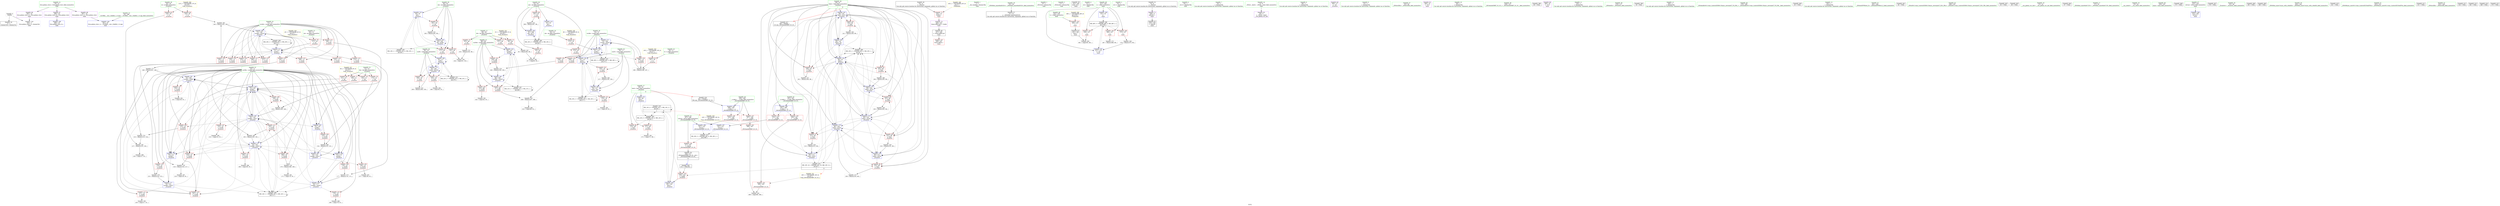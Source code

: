 digraph "SVFG" {
	label="SVFG";

	Node0x557d579d30a0 [shape=record,color=grey,label="{NodeID: 0\nNullPtr}"];
	Node0x557d579d30a0 -> Node0x557d579fda20[style=solid];
	Node0x557d579d30a0 -> Node0x557d57a039f0[style=solid];
	Node0x557d57a1ba00 [shape=record,color=yellow,style=double,label="{NodeID: 360\n12V_1 = ENCHI(MR_12V_0)\npts\{59 \}\nFun[_Z5solvev]}"];
	Node0x557d57a1ba00 -> Node0x557d579ff300[style=dashed];
	Node0x557d57a1ba00 -> Node0x557d579ff3d0[style=dashed];
	Node0x557d57a010e0 [shape=record,color=grey,label="{NodeID: 277\n248 = Binary(247, 246, )\n}"];
	Node0x557d57a010e0 -> Node0x557d57a05350[style=solid];
	Node0x557d579fd090 [shape=record,color=red,label="{NodeID: 111\n192\<--70\n\<--curHk\n_Z5solvev\n}"];
	Node0x557d579fd090 -> Node0x557d57a0b150[style=solid];
	Node0x557d579fb2d0 [shape=record,color=green,label="{NodeID: 28\n62\<--63\nnd\<--nd_field_insensitive\n_Z5solvev\n}"];
	Node0x557d579fb2d0 -> Node0x557d579ff640[style=solid];
	Node0x557d579fb2d0 -> Node0x557d579ff710[style=solid];
	Node0x557d579fb2d0 -> Node0x557d579ff7e0[style=solid];
	Node0x557d579fb2d0 -> Node0x557d57a03bc0[style=solid];
	Node0x557d579fb2d0 -> Node0x557d57a055c0[style=solid];
	Node0x557d57a1bbc0 [shape=record,color=black,label="{NodeID: 305\nMR_18V_2 = PHI(MR_18V_4, MR_18V_1, )\npts\{65 \}\n}"];
	Node0x557d57a1bbc0 -> Node0x557d57a03c90[style=dashed];
	Node0x557d57a030a0 [shape=record,color=red,label="{NodeID: 139\n305\<--301\n\<--__b.addr\n_ZSt3minIxERKT_S2_S2_\n}"];
	Node0x557d57a030a0 -> Node0x557d57a03240[style=solid];
	Node0x557d579fdc20 [shape=record,color=black,label="{NodeID: 56\n10\<--8\n\<--_ZSt3cin\nCan only get source location for instruction, argument, global var or function.}"];
	Node0x557d579fdc20 -> Node0x557d579fea10[style=solid];
	Node0x557d57a433c0 [shape=record,color=black,label="{NodeID: 416\n295 = PHI(60, )\n0th arg _ZSt3minIxERKT_S2_S2_ }"];
	Node0x557d57a433c0 -> Node0x557d57a05690[style=solid];
	Node0x557d57a047f0 [shape=record,color=blue,label="{NodeID: 167\n66\<--161\ntime\<--inc21\n_Z5solvev\n}"];
	Node0x557d57a047f0 -> Node0x557d579ffb20[style=dashed];
	Node0x557d57a047f0 -> Node0x557d579ffbf0[style=dashed];
	Node0x557d57a047f0 -> Node0x557d579ffcc0[style=dashed];
	Node0x557d57a047f0 -> Node0x557d579fc460[style=dashed];
	Node0x557d57a047f0 -> Node0x557d579fc530[style=dashed];
	Node0x557d57a047f0 -> Node0x557d579fc600[style=dashed];
	Node0x557d57a047f0 -> Node0x557d579fc6d0[style=dashed];
	Node0x557d57a047f0 -> Node0x557d57a03d60[style=dashed];
	Node0x557d57a047f0 -> Node0x557d57a044b0[style=dashed];
	Node0x557d57a047f0 -> Node0x557d57a047f0[style=dashed];
	Node0x557d57a047f0 -> Node0x557d57a04a60[style=dashed];
	Node0x557d57a047f0 -> Node0x557d57a04da0[style=dashed];
	Node0x557d57a047f0 -> Node0x557d57a04e70[style=dashed];
	Node0x557d57a047f0 -> Node0x557d57a050e0[style=dashed];
	Node0x557d57a047f0 -> Node0x557d57a051b0[style=dashed];
	Node0x557d57a047f0 -> Node0x557d57a1bcb0[style=dashed];
	Node0x557d579ff3d0 [shape=record,color=red,label="{NodeID: 84\n144\<--58\n\<--d\n_Z5solvev\n}"];
	Node0x557d579ff3d0 -> Node0x557d57a0acd0[style=solid];
	Node0x557d579ed380 [shape=record,color=green,label="{NodeID: 1\n7\<--1\n__dso_handle\<--dummyObj\nGlob }"];
	Node0x557d57a01260 [shape=record,color=grey,label="{NodeID: 278\n225 = Binary(224, 223, )\n}"];
	Node0x557d57a01260 -> Node0x557d57a05010[style=solid];
	Node0x557d579fd160 [shape=record,color=red,label="{NodeID: 112\n195\<--70\n\<--curHk\n_Z5solvev\n}"];
	Node0x557d579fd160 -> Node0x557d57a0e0e0[style=solid];
	Node0x557d579fb3a0 [shape=record,color=green,label="{NodeID: 29\n64\<--65\nnb\<--nb_field_insensitive\n_Z5solvev\n}"];
	Node0x557d579fb3a0 -> Node0x557d579ff8b0[style=solid];
	Node0x557d579fb3a0 -> Node0x557d579ff980[style=solid];
	Node0x557d579fb3a0 -> Node0x557d579ffa50[style=solid];
	Node0x557d579fb3a0 -> Node0x557d57a03c90[style=solid];
	Node0x557d579fb3a0 -> Node0x557d57a054f0[style=solid];
	Node0x557d57a1bcb0 [shape=record,color=black,label="{NodeID: 306\nMR_20V_2 = PHI(MR_20V_3, MR_20V_1, )\npts\{67 \}\n}"];
	Node0x557d57a1bcb0 -> Node0x557d57a03d60[style=dashed];
	Node0x557d57a1bcb0 -> Node0x557d57a1bcb0[style=dashed];
	Node0x557d57a03170 [shape=record,color=red,label="{NodeID: 140\n311\<--301\n\<--__b.addr\n_ZSt3minIxERKT_S2_S2_\n}"];
	Node0x557d57a03170 -> Node0x557d57a05830[style=solid];
	Node0x557d579fdd20 [shape=record,color=black,label="{NodeID: 57\n31\<--32\n\<--_ZNSt8ios_base4InitD1Ev\nCan only get source location for instruction, argument, global var or function.}"];
	Node0x557d57a43580 [shape=record,color=black,label="{NodeID: 417\n296 = PHI(66, )\n1st arg _ZSt3minIxERKT_S2_S2_ }"];
	Node0x557d57a43580 -> Node0x557d57a05760[style=solid];
	Node0x557d57a09c50 [shape=record,color=grey,label="{NodeID: 251\n263 = Binary(262, 96, )\n}"];
	Node0x557d57a09c50 -> Node0x557d57a054f0[style=solid];
	Node0x557d57a048c0 [shape=record,color=blue,label="{NodeID: 168\n70\<--173\ncurHk\<--\n_Z5solvev\n}"];
	Node0x557d57a048c0 -> Node0x557d579fcef0[style=dashed];
	Node0x557d57a048c0 -> Node0x557d57a04990[style=dashed];
	Node0x557d579ff4a0 [shape=record,color=red,label="{NodeID: 85\n271\<--60\n\<--best\n_Z5solvev\n}"];
	Node0x557d579ff4a0 -> Node0x557d57a01860[style=solid];
	Node0x557d579f2b30 [shape=record,color=green,label="{NodeID: 2\n8\<--1\n_ZSt3cin\<--dummyObj\nGlob }"];
	Node0x557d57a013e0 [shape=record,color=grey,label="{NodeID: 279\n218 = Binary(216, 217, )\n}"];
	Node0x557d57a013e0 -> Node0x557d57a0f160[style=solid];
	Node0x557d579fd230 [shape=record,color=red,label="{NodeID: 113\n216\<--70\n\<--curHk\n_Z5solvev\n}"];
	Node0x557d579fd230 -> Node0x557d57a013e0[style=solid];
	Node0x557d579fb470 [shape=record,color=green,label="{NodeID: 30\n66\<--67\ntime\<--time_field_insensitive\n_Z5solvev\n|{|<s15>9}}"];
	Node0x557d579fb470 -> Node0x557d579ffb20[style=solid];
	Node0x557d579fb470 -> Node0x557d579ffbf0[style=solid];
	Node0x557d579fb470 -> Node0x557d579ffcc0[style=solid];
	Node0x557d579fb470 -> Node0x557d579fc460[style=solid];
	Node0x557d579fb470 -> Node0x557d579fc530[style=solid];
	Node0x557d579fb470 -> Node0x557d579fc600[style=solid];
	Node0x557d579fb470 -> Node0x557d579fc6d0[style=solid];
	Node0x557d579fb470 -> Node0x557d57a03d60[style=solid];
	Node0x557d579fb470 -> Node0x557d57a044b0[style=solid];
	Node0x557d579fb470 -> Node0x557d57a047f0[style=solid];
	Node0x557d579fb470 -> Node0x557d57a04a60[style=solid];
	Node0x557d579fb470 -> Node0x557d57a04da0[style=solid];
	Node0x557d579fb470 -> Node0x557d57a04e70[style=solid];
	Node0x557d579fb470 -> Node0x557d57a050e0[style=solid];
	Node0x557d579fb470 -> Node0x557d57a051b0[style=solid];
	Node0x557d579fb470:s15 -> Node0x557d57a43580[style=solid,color=red];
	Node0x557d57a1c1b0 [shape=record,color=black,label="{NodeID: 307\nMR_22V_2 = PHI(MR_22V_3, MR_22V_1, )\npts\{69 \}\n}"];
	Node0x557d57a1c1b0 -> Node0x557d57a03e30[style=dashed];
	Node0x557d57a1c1b0 -> Node0x557d57a1c1b0[style=dashed];
	Node0x557d57a03240 [shape=record,color=red,label="{NodeID: 141\n306\<--305\n\<--\n_ZSt3minIxERKT_S2_S2_\n}"];
	Node0x557d57a03240 -> Node0x557d57a016e0[style=solid];
	Node0x557d579fde20 [shape=record,color=black,label="{NodeID: 58\n294\<--317\n_ZSt3minIxERKT_S2_S2__ret\<--\n_ZSt3minIxERKT_S2_S2_\n|{<s0>9}}"];
	Node0x557d579fde20:s0 -> Node0x557d57a42810[style=solid,color=blue];
	Node0x557d57a09dd0 [shape=record,color=grey,label="{NodeID: 252\n209 = Binary(207, 208, )\n}"];
	Node0x557d57a09dd0 -> Node0x557d57a01560[style=solid];
	Node0x557d57a04990 [shape=record,color=blue,label="{NodeID: 169\n70\<--177\ncurHk\<--sub28\n_Z5solvev\n}"];
	Node0x557d57a04990 -> Node0x557d579fcfc0[style=dashed];
	Node0x557d57a04990 -> Node0x557d579fd090[style=dashed];
	Node0x557d57a04990 -> Node0x557d57a03f00[style=dashed];
	Node0x557d57a04990 -> Node0x557d57a04c00[style=dashed];
	Node0x557d57a04990 -> Node0x557d57a1c6b0[style=dashed];
	Node0x557d579ff570 [shape=record,color=red,label="{NodeID: 86\n274\<--60\n\<--best\n_Z5solvev\n}"];
	Node0x557d579d7df0 [shape=record,color=green,label="{NodeID: 3\n11\<--1\n_ZSt4cout\<--dummyObj\nGlob }"];
	Node0x557d57a01560 [shape=record,color=grey,label="{NodeID: 280\n210 = cmp(209, 91, )\n}"];
	Node0x557d579fd300 [shape=record,color=red,label="{NodeID: 114\n224\<--70\n\<--curHk\n_Z5solvev\n}"];
	Node0x557d579fd300 -> Node0x557d57a01260[style=solid];
	Node0x557d579fb540 [shape=record,color=green,label="{NodeID: 31\n68\<--69\ncurHd\<--curHd_field_insensitive\n_Z5solvev\n}"];
	Node0x557d579fb540 -> Node0x557d579fc7a0[style=solid];
	Node0x557d579fb540 -> Node0x557d579fc870[style=solid];
	Node0x557d579fb540 -> Node0x557d579fc940[style=solid];
	Node0x557d579fb540 -> Node0x557d57a03e30[style=solid];
	Node0x557d579fb540 -> Node0x557d57a05280[style=solid];
	Node0x557d57a1c6b0 [shape=record,color=black,label="{NodeID: 308\nMR_24V_2 = PHI(MR_24V_3, MR_24V_1, )\npts\{71 \}\n}"];
	Node0x557d57a1c6b0 -> Node0x557d57a03f00[style=dashed];
	Node0x557d57a1c6b0 -> Node0x557d57a1c6b0[style=dashed];
	Node0x557d57a03310 [shape=record,color=red,label="{NodeID: 142\n308\<--307\n\<--\n_ZSt3minIxERKT_S2_S2_\n}"];
	Node0x557d57a03310 -> Node0x557d57a016e0[style=solid];
	Node0x557d579fdef0 [shape=record,color=black,label="{NodeID: 59\n332\<--340\nmain_ret\<--\nmain\n}"];
	Node0x557d57a09f50 [shape=record,color=grey,label="{NodeID: 253\n268 = Binary(267, 96, )\n}"];
	Node0x557d57a09f50 -> Node0x557d57a055c0[style=solid];
	Node0x557d57a04a60 [shape=record,color=blue,label="{NodeID: 170\n66\<--184\ntime\<--inc32\n_Z5solvev\n}"];
	Node0x557d57a04a60 -> Node0x557d579fc460[style=dashed];
	Node0x557d57a04a60 -> Node0x557d57a03d60[style=dashed];
	Node0x557d57a04a60 -> Node0x557d57a04da0[style=dashed];
	Node0x557d57a04a60 -> Node0x557d57a1bcb0[style=dashed];
	Node0x557d579ff640 [shape=record,color=red,label="{NodeID: 87\n93\<--62\n\<--nd\n_Z5solvev\n}"];
	Node0x557d579ff640 -> Node0x557d57a0efe0[style=solid];
	Node0x557d579d7e80 [shape=record,color=green,label="{NodeID: 4\n12\<--1\n.str\<--dummyObj\nGlob }"];
	Node0x557d57a016e0 [shape=record,color=grey,label="{NodeID: 281\n309 = cmp(306, 308, )\n}"];
	Node0x557d579fd3d0 [shape=record,color=red,label="{NodeID: 115\n227\<--70\n\<--curHk\n_Z5solvev\n}"];
	Node0x557d579fd3d0 -> Node0x557d57a0eb60[style=solid];
	Node0x557d579fb610 [shape=record,color=green,label="{NodeID: 32\n70\<--71\ncurHk\<--curHk_field_insensitive\n_Z5solvev\n}"];
	Node0x557d579fb610 -> Node0x557d579fca10[style=solid];
	Node0x557d579fb610 -> Node0x557d579fcae0[style=solid];
	Node0x557d579fb610 -> Node0x557d579fcbb0[style=solid];
	Node0x557d579fb610 -> Node0x557d579fcc80[style=solid];
	Node0x557d579fb610 -> Node0x557d579fcd50[style=solid];
	Node0x557d579fb610 -> Node0x557d579fce20[style=solid];
	Node0x557d579fb610 -> Node0x557d579fcef0[style=solid];
	Node0x557d579fb610 -> Node0x557d579fcfc0[style=solid];
	Node0x557d579fb610 -> Node0x557d579fd090[style=solid];
	Node0x557d579fb610 -> Node0x557d579fd160[style=solid];
	Node0x557d579fb610 -> Node0x557d579fd230[style=solid];
	Node0x557d579fb610 -> Node0x557d579fd300[style=solid];
	Node0x557d579fb610 -> Node0x557d579fd3d0[style=solid];
	Node0x557d579fb610 -> Node0x557d57a01df0[style=solid];
	Node0x557d579fb610 -> Node0x557d57a01ec0[style=solid];
	Node0x557d579fb610 -> Node0x557d57a03f00[style=solid];
	Node0x557d579fb610 -> Node0x557d57a04310[style=solid];
	Node0x557d579fb610 -> Node0x557d57a043e0[style=solid];
	Node0x557d579fb610 -> Node0x557d57a04650[style=solid];
	Node0x557d579fb610 -> Node0x557d57a048c0[style=solid];
	Node0x557d579fb610 -> Node0x557d57a04990[style=solid];
	Node0x557d579fb610 -> Node0x557d57a04c00[style=solid];
	Node0x557d579fb610 -> Node0x557d57a04f40[style=solid];
	Node0x557d579fb610 -> Node0x557d57a05010[style=solid];
	Node0x557d579fb610 -> Node0x557d57a05350[style=solid];
	Node0x557d57a1cbb0 [shape=record,color=black,label="{NodeID: 309\nMR_26V_2 = PHI(MR_26V_3, MR_26V_1, )\npts\{73 \}\n}"];
	Node0x557d57a1cbb0 -> Node0x557d57a03fd0[style=dashed];
	Node0x557d57a1cbb0 -> Node0x557d57a1cbb0[style=dashed];
	Node0x557d57a033e0 [shape=record,color=red,label="{NodeID: 143\n360\<--335\n\<--t\nmain\n}"];
	Node0x557d57a033e0 -> Node0x557d579fe160[style=solid];
	Node0x557d579fdfc0 [shape=record,color=black,label="{NodeID: 60\n347\<--346\n\<--vbase.offset.ptr\nmain\n}"];
	Node0x557d579fdfc0 -> Node0x557d57a03720[style=solid];
	Node0x557d57a0a0d0 [shape=record,color=grey,label="{NodeID: 254\n213 = Binary(212, 96, )\n}"];
	Node0x557d57a0a0d0 -> Node0x557d57a04e70[style=solid];
	Node0x557d57a04b30 [shape=record,color=blue,label="{NodeID: 171\n74\<--189\ncurAk\<--add34\n_Z5solvev\n}"];
	Node0x557d57a04b30 -> Node0x557d57a027b0[style=dashed];
	Node0x557d57a04b30 -> Node0x557d57a02880[style=dashed];
	Node0x557d57a04b30 -> Node0x557d57a02950[style=dashed];
	Node0x557d57a04b30 -> Node0x557d57a040a0[style=dashed];
	Node0x557d57a04b30 -> Node0x557d57a04b30[style=dashed];
	Node0x557d57a04b30 -> Node0x557d57a1d0b0[style=dashed];
	Node0x557d579ff710 [shape=record,color=red,label="{NodeID: 88\n115\<--62\n\<--nd\n_Z5solvev\n}"];
	Node0x557d579ff710 -> Node0x557d57a04170[style=solid];
	Node0x557d579d7f10 [shape=record,color=green,label="{NodeID: 5\n14\<--1\n.str.1\<--dummyObj\nGlob }"];
	Node0x557d57a01860 [shape=record,color=grey,label="{NodeID: 282\n272 = cmp(271, 89, )\n}"];
	Node0x557d57a01df0 [shape=record,color=red,label="{NodeID: 116\n247\<--70\n\<--curHk\n_Z5solvev\n}"];
	Node0x557d57a01df0 -> Node0x557d57a010e0[style=solid];
	Node0x557d579fb6e0 [shape=record,color=green,label="{NodeID: 33\n72\<--73\ncurAd\<--curAd_field_insensitive\n_Z5solvev\n}"];
	Node0x557d579fb6e0 -> Node0x557d57a01f90[style=solid];
	Node0x557d579fb6e0 -> Node0x557d57a02060[style=solid];
	Node0x557d579fb6e0 -> Node0x557d57a02130[style=solid];
	Node0x557d579fb6e0 -> Node0x557d57a02200[style=solid];
	Node0x557d579fb6e0 -> Node0x557d57a022d0[style=solid];
	Node0x557d579fb6e0 -> Node0x557d57a023a0[style=solid];
	Node0x557d579fb6e0 -> Node0x557d57a02470[style=solid];
	Node0x557d579fb6e0 -> Node0x557d57a02540[style=solid];
	Node0x557d579fb6e0 -> Node0x557d57a02610[style=solid];
	Node0x557d579fb6e0 -> Node0x557d57a026e0[style=solid];
	Node0x557d579fb6e0 -> Node0x557d57a03fd0[style=solid];
	Node0x557d579fb6e0 -> Node0x557d57a04580[style=solid];
	Node0x557d57a1d0b0 [shape=record,color=black,label="{NodeID: 310\nMR_28V_2 = PHI(MR_28V_3, MR_28V_1, )\npts\{75 \}\n}"];
	Node0x557d57a1d0b0 -> Node0x557d57a040a0[style=dashed];
	Node0x557d57a1d0b0 -> Node0x557d57a1d0b0[style=dashed];
	Node0x557d57a034b0 [shape=record,color=red,label="{NodeID: 144\n359\<--337\n\<--i\nmain\n}"];
	Node0x557d57a034b0 -> Node0x557d57a019e0[style=solid];
	Node0x557d579fe090 [shape=record,color=black,label="{NodeID: 61\n350\<--349\n\<--add.ptr\nmain\n}"];
	Node0x557d57a0a250 [shape=record,color=grey,label="{NodeID: 255\n200 = Binary(199, 158, )\n}"];
	Node0x557d57a0a250 -> Node0x557d57a04cd0[style=solid];
	Node0x557d57a04c00 [shape=record,color=blue,label="{NodeID: 172\n70\<--193\ncurHk\<--sub35\n_Z5solvev\n}"];
	Node0x557d57a04c00 -> Node0x557d579fce20[style=dashed];
	Node0x557d57a04c00 -> Node0x557d579fd090[style=dashed];
	Node0x557d57a04c00 -> Node0x557d579fd160[style=dashed];
	Node0x557d57a04c00 -> Node0x557d579fd230[style=dashed];
	Node0x557d57a04c00 -> Node0x557d57a01df0[style=dashed];
	Node0x557d57a04c00 -> Node0x557d57a03f00[style=dashed];
	Node0x557d57a04c00 -> Node0x557d57a048c0[style=dashed];
	Node0x557d57a04c00 -> Node0x557d57a04c00[style=dashed];
	Node0x557d57a04c00 -> Node0x557d57a04f40[style=dashed];
	Node0x557d57a04c00 -> Node0x557d57a05350[style=dashed];
	Node0x557d57a04c00 -> Node0x557d57a1c6b0[style=dashed];
	Node0x557d579ff7e0 [shape=record,color=red,label="{NodeID: 89\n267\<--62\n\<--nd\n_Z5solvev\n}"];
	Node0x557d579ff7e0 -> Node0x557d57a09f50[style=solid];
	Node0x557d579d7990 [shape=record,color=green,label="{NodeID: 6\n16\<--1\n.str.2\<--dummyObj\nGlob }"];
	Node0x557d57a019e0 [shape=record,color=grey,label="{NodeID: 283\n362 = cmp(359, 361, )\n}"];
	Node0x557d57a01ec0 [shape=record,color=red,label="{NodeID: 117\n250\<--70\n\<--curHk\n_Z5solvev\n}"];
	Node0x557d57a01ec0 -> Node0x557d57a0ee60[style=solid];
	Node0x557d579fb7b0 [shape=record,color=green,label="{NodeID: 34\n74\<--75\ncurAk\<--curAk_field_insensitive\n_Z5solvev\n}"];
	Node0x557d579fb7b0 -> Node0x557d57a027b0[style=solid];
	Node0x557d579fb7b0 -> Node0x557d57a02880[style=solid];
	Node0x557d579fb7b0 -> Node0x557d57a02950[style=solid];
	Node0x557d579fb7b0 -> Node0x557d57a040a0[style=solid];
	Node0x557d579fb7b0 -> Node0x557d57a04b30[style=solid];
	Node0x557d57a1d5b0 [shape=record,color=black,label="{NodeID: 311\nMR_30V_2 = PHI(MR_30V_3, MR_30V_1, )\npts\{77 \}\n}"];
	Node0x557d57a1d5b0 -> Node0x557d57a04170[style=dashed];
	Node0x557d57a1d5b0 -> Node0x557d57a1d5b0[style=dashed];
	Node0x557d57a03580 [shape=record,color=red,label="{NodeID: 145\n366\<--337\n\<--i\nmain\n}"];
	Node0x557d57a03580 -> Node0x557d57a0bbd0[style=solid];
	Node0x557d579fe160 [shape=record,color=black,label="{NodeID: 62\n361\<--360\nconv\<--\nmain\n}"];
	Node0x557d579fe160 -> Node0x557d57a019e0[style=solid];
	Node0x557d57a0a3d0 [shape=record,color=grey,label="{NodeID: 256\n203 = Binary(202, 96, )\n}"];
	Node0x557d57a0a3d0 -> Node0x557d57a04da0[style=solid];
	Node0x557d57a04cd0 [shape=record,color=blue,label="{NodeID: 173\n78\<--200\ncurB\<--dec39\n_Z5solvev\n}"];
	Node0x557d57a04cd0 -> Node0x557d57a02bc0[style=dashed];
	Node0x557d57a04cd0 -> Node0x557d57a02c90[style=dashed];
	Node0x557d57a04cd0 -> Node0x557d57a04240[style=dashed];
	Node0x557d57a04cd0 -> Node0x557d57a04cd0[style=dashed];
	Node0x557d57a04cd0 -> Node0x557d57a1dab0[style=dashed];
	Node0x557d579ff8b0 [shape=record,color=red,label="{NodeID: 90\n101\<--64\n\<--nb\n_Z5solvev\n}"];
	Node0x557d579ff8b0 -> Node0x557d57a0ece0[style=solid];
	Node0x557d579d7a20 [shape=record,color=green,label="{NodeID: 7\n19\<--1\n\<--dummyObj\nCan only get source location for instruction, argument, global var or function.}"];
	Node0x557d57a01b60 [shape=record,color=grey,label="{NodeID: 284\n166 = cmp(165, 91, )\n}"];
	Node0x557d57a01f90 [shape=record,color=red,label="{NodeID: 118\n124\<--72\n\<--curAd\n_Z5solvev\n}"];
	Node0x557d57a01f90 -> Node0x557d57a0bed0[style=solid];
	Node0x557d579fb880 [shape=record,color=green,label="{NodeID: 35\n76\<--77\ncurD\<--curD_field_insensitive\n_Z5solvev\n}"];
	Node0x557d579fb880 -> Node0x557d57a02a20[style=solid];
	Node0x557d579fb880 -> Node0x557d57a02af0[style=solid];
	Node0x557d579fb880 -> Node0x557d57a04170[style=solid];
	Node0x557d579fb880 -> Node0x557d57a04720[style=solid];
	Node0x557d57a1dab0 [shape=record,color=black,label="{NodeID: 312\nMR_32V_2 = PHI(MR_32V_3, MR_32V_1, )\npts\{79 \}\n}"];
	Node0x557d57a1dab0 -> Node0x557d57a04240[style=dashed];
	Node0x557d57a1dab0 -> Node0x557d57a1dab0[style=dashed];
	Node0x557d57a03650 [shape=record,color=red,label="{NodeID: 146\n373\<--337\n\<--i\nmain\n}"];
	Node0x557d57a03650 -> Node0x557d57a0a6d0[style=solid];
	Node0x557d579fe230 [shape=record,color=purple,label="{NodeID: 63\n29\<--4\n\<--_ZStL8__ioinit\n__cxx_global_var_init\n}"];
	Node0x557d57a0a550 [shape=record,color=grey,label="{NodeID: 257\n161 = Binary(160, 96, )\n}"];
	Node0x557d57a0a550 -> Node0x557d57a047f0[style=solid];
	Node0x557d57a04da0 [shape=record,color=blue,label="{NodeID: 174\n66\<--203\ntime\<--inc40\n_Z5solvev\n}"];
	Node0x557d57a04da0 -> Node0x557d579ffcc0[style=dashed];
	Node0x557d57a04da0 -> Node0x557d579fc460[style=dashed];
	Node0x557d57a04da0 -> Node0x557d579fc530[style=dashed];
	Node0x557d57a04da0 -> Node0x557d579fc600[style=dashed];
	Node0x557d57a04da0 -> Node0x557d579fc6d0[style=dashed];
	Node0x557d57a04da0 -> Node0x557d57a03d60[style=dashed];
	Node0x557d57a04da0 -> Node0x557d57a04a60[style=dashed];
	Node0x557d57a04da0 -> Node0x557d57a04da0[style=dashed];
	Node0x557d57a04da0 -> Node0x557d57a04e70[style=dashed];
	Node0x557d57a04da0 -> Node0x557d57a050e0[style=dashed];
	Node0x557d57a04da0 -> Node0x557d57a051b0[style=dashed];
	Node0x557d57a04da0 -> Node0x557d57a1bcb0[style=dashed];
	Node0x557d579ff980 [shape=record,color=red,label="{NodeID: 91\n117\<--64\n\<--nb\n_Z5solvev\n}"];
	Node0x557d579ff980 -> Node0x557d57a04240[style=solid];
	Node0x557d579d7ab0 [shape=record,color=green,label="{NodeID: 8\n89\<--1\n\<--dummyObj\nCan only get source location for instruction, argument, global var or function.}"];
	Node0x557d57a01ce0 [shape=record,color=grey,label="{NodeID: 285\n121 = cmp(120, 91, )\n}"];
	Node0x557d57a02060 [shape=record,color=red,label="{NodeID: 119\n132\<--72\n\<--curAd\n_Z5solvev\n}"];
	Node0x557d57a02060 -> Node0x557d57a0b2d0[style=solid];
	Node0x557d579fb950 [shape=record,color=green,label="{NodeID: 36\n78\<--79\ncurB\<--curB_field_insensitive\n_Z5solvev\n}"];
	Node0x557d579fb950 -> Node0x557d57a02bc0[style=solid];
	Node0x557d579fb950 -> Node0x557d57a02c90[style=solid];
	Node0x557d579fb950 -> Node0x557d57a04240[style=solid];
	Node0x557d579fb950 -> Node0x557d57a04cd0[style=solid];
	Node0x557d57a1dfb0 [shape=record,color=black,label="{NodeID: 313\nMR_36V_3 = PHI(MR_36V_4, MR_36V_2, )\npts\{298 \}\n}"];
	Node0x557d57a1dfb0 -> Node0x557d57a02e30[style=dashed];
	Node0x557d57a03720 [shape=record,color=red,label="{NodeID: 147\n348\<--347\nvbase.offset\<--\nmain\n}"];
	Node0x557d579fe300 [shape=record,color=purple,label="{NodeID: 64\n284\<--12\n\<--.str\n_Z5solvev\n}"];
	Node0x557d57a0a6d0 [shape=record,color=grey,label="{NodeID: 258\n374 = Binary(373, 96, )\n}"];
	Node0x557d57a0a6d0 -> Node0x557d57a05b70[style=solid];
	Node0x557d57a04e70 [shape=record,color=blue,label="{NodeID: 175\n66\<--213\ntime\<--inc47\n_Z5solvev\n}"];
	Node0x557d57a04e70 -> Node0x557d57a21bb0[style=dashed];
	Node0x557d579ffa50 [shape=record,color=red,label="{NodeID: 92\n262\<--64\n\<--nb\n_Z5solvev\n}"];
	Node0x557d579ffa50 -> Node0x557d57a09c50[style=solid];
	Node0x557d579d7b40 [shape=record,color=green,label="{NodeID: 9\n91\<--1\n\<--dummyObj\nCan only get source location for instruction, argument, global var or function.}"];
	Node0x557d57a0e0e0 [shape=record,color=grey,label="{NodeID: 286\n196 = cmp(195, 91, )\n}"];
	Node0x557d57a02130 [shape=record,color=red,label="{NodeID: 120\n145\<--72\n\<--curAd\n_Z5solvev\n}"];
	Node0x557d57a02130 -> Node0x557d57a0acd0[style=solid];
	Node0x557d579fba20 [shape=record,color=green,label="{NodeID: 37\n81\<--82\n_ZNSirsERx\<--_ZNSirsERx_field_insensitive\n}"];
	Node0x557d57a037f0 [shape=record,color=blue,label="{NodeID: 148\n390\<--19\nllvm.global_ctors_0\<--\nGlob }"];
	Node0x557d579fe3d0 [shape=record,color=purple,label="{NodeID: 65\n364\<--14\n\<--.str.1\nmain\n}"];
	Node0x557d57a0a850 [shape=record,color=grey,label="{NodeID: 259\n232 = Binary(231, 96, )\n}"];
	Node0x557d57a0a850 -> Node0x557d57a050e0[style=solid];
	Node0x557d57a04f40 [shape=record,color=blue,label="{NodeID: 176\n70\<--221\ncurHk\<--\n_Z5solvev\n}"];
	Node0x557d57a04f40 -> Node0x557d579fd300[style=dashed];
	Node0x557d57a04f40 -> Node0x557d57a05010[style=dashed];
	Node0x557d579ffb20 [shape=record,color=red,label="{NodeID: 93\n140\<--66\n\<--time\n_Z5solvev\n}"];
	Node0x557d579ffb20 -> Node0x557d57a0ae50[style=solid];
	Node0x557d579d7bd0 [shape=record,color=green,label="{NodeID: 10\n96\<--1\n\<--dummyObj\nCan only get source location for instruction, argument, global var or function.}"];
	Node0x557d57a0e260 [shape=record,color=grey,label="{NodeID: 287\n137 = cmp(136, 91, )\n}"];
	Node0x557d57a02200 [shape=record,color=red,label="{NodeID: 121\n148\<--72\n\<--curAd\n_Z5solvev\n}"];
	Node0x557d57a02200 -> Node0x557d57a0b750[style=solid];
	Node0x557d579fbb20 [shape=record,color=green,label="{NodeID: 38\n256\<--257\n_ZSt3minIxERKT_S2_S2_\<--_ZSt3minIxERKT_S2_S2__field_insensitive\n}"];
	Node0x557d576b2f40 [shape=record,color=black,label="{NodeID: 398\n80 = PHI()\n}"];
	Node0x557d57a038f0 [shape=record,color=blue,label="{NodeID: 149\n391\<--20\nllvm.global_ctors_1\<--_GLOBAL__sub_I_Rafbill_2_0.cpp\nGlob }"];
	Node0x557d579fe4a0 [shape=record,color=purple,label="{NodeID: 66\n369\<--16\n\<--.str.2\nmain\n}"];
	Node0x557d57a0a9d0 [shape=record,color=grey,label="{NodeID: 260\n184 = Binary(183, 96, )\n}"];
	Node0x557d57a0a9d0 -> Node0x557d57a04a60[style=solid];
	Node0x557d57a05010 [shape=record,color=blue,label="{NodeID: 177\n70\<--225\ncurHk\<--sub52\n_Z5solvev\n}"];
	Node0x557d57a05010 -> Node0x557d579fd3d0[style=dashed];
	Node0x557d57a05010 -> Node0x557d57a01df0[style=dashed];
	Node0x557d57a05010 -> Node0x557d57a03f00[style=dashed];
	Node0x557d57a05010 -> Node0x557d57a05350[style=dashed];
	Node0x557d57a05010 -> Node0x557d57a1c6b0[style=dashed];
	Node0x557d579ffbf0 [shape=record,color=red,label="{NodeID: 94\n160\<--66\n\<--time\n_Z5solvev\n}"];
	Node0x557d579ffbf0 -> Node0x557d57a0a550[style=solid];
	Node0x557d579d32e0 [shape=record,color=green,label="{NodeID: 11\n158\<--1\n\<--dummyObj\nCan only get source location for instruction, argument, global var or function.}"];
	Node0x557d57a0e3e0 [shape=record,color=grey,label="{NodeID: 288\n180 = cmp(179, 91, )\n}"];
	Node0x557d57a022d0 [shape=record,color=red,label="{NodeID: 122\n169\<--72\n\<--curAd\n_Z5solvev\n}"];
	Node0x557d57a022d0 -> Node0x557d57a00f60[style=solid];
	Node0x557d579fbc20 [shape=record,color=green,label="{NodeID: 39\n276\<--277\n_ZNSolsEx\<--_ZNSolsEx_field_insensitive\n}"];
	Node0x557d57a42240 [shape=record,color=black,label="{NodeID: 399\n30 = PHI()\n}"];
	Node0x557d57a1eeb0 [shape=record,color=black,label="{NodeID: 316\nMR_14V_4 = PHI(MR_14V_5, MR_14V_3, )\npts\{61 \}\n|{|<s4>9}}"];
	Node0x557d57a1eeb0 -> Node0x557d57a02d60[style=dashed];
	Node0x557d57a1eeb0 -> Node0x557d57a05420[style=dashed];
	Node0x557d57a1eeb0 -> Node0x557d57a1a9b0[style=dashed];
	Node0x557d57a1eeb0 -> Node0x557d57a1eeb0[style=dashed];
	Node0x557d57a1eeb0:s4 -> Node0x557d57a291c0[style=dashed,color=red];
	Node0x557d57a039f0 [shape=record,color=blue, style = dotted,label="{NodeID: 150\n392\<--3\nllvm.global_ctors_2\<--dummyVal\nGlob }"];
	Node0x557d579fe570 [shape=record,color=purple,label="{NodeID: 67\n390\<--18\nllvm.global_ctors_0\<--llvm.global_ctors\nGlob }"];
	Node0x557d579fe570 -> Node0x557d57a037f0[style=solid];
	Node0x557d57a0ab50 [shape=record,color=grey,label="{NodeID: 261\n127 = Binary(125, 126, )\n}"];
	Node0x557d57a0ab50 -> Node0x557d57a0e560[style=solid];
	Node0x557d57a050e0 [shape=record,color=blue,label="{NodeID: 178\n66\<--232\ntime\<--inc56\n_Z5solvev\n}"];
	Node0x557d57a050e0 -> Node0x557d579fc6d0[style=dashed];
	Node0x557d57a050e0 -> Node0x557d57a051b0[style=dashed];
	Node0x557d579ffcc0 [shape=record,color=red,label="{NodeID: 95\n183\<--66\n\<--time\n_Z5solvev\n}"];
	Node0x557d579ffcc0 -> Node0x557d57a0a9d0[style=solid];
	Node0x557d579d33a0 [shape=record,color=green,label="{NodeID: 12\n340\<--1\n\<--dummyObj\nCan only get source location for instruction, argument, global var or function.}"];
	Node0x557d57a0e560 [shape=record,color=grey,label="{NodeID: 289\n128 = cmp(127, 91, )\n}"];
	Node0x557d57a023a0 [shape=record,color=red,label="{NodeID: 123\n175\<--72\n\<--curAd\n_Z5solvev\n}"];
	Node0x557d57a023a0 -> Node0x557d57a0bd50[style=solid];
	Node0x557d579fbd20 [shape=record,color=green,label="{NodeID: 40\n279\<--280\n_ZSt4endlIcSt11char_traitsIcEERSt13basic_ostreamIT_T0_ES6_\<--_ZSt4endlIcSt11char_traitsIcEERSt13basic_ostreamIT_T0_ES6__field_insensitive\n}"];
	Node0x557d57a42310 [shape=record,color=black,label="{NodeID: 400\n83 = PHI()\n}"];
	Node0x557d57a03af0 [shape=record,color=blue,label="{NodeID: 151\n60\<--89\nbest\<--\n_Z5solvev\n}"];
	Node0x557d57a03af0 -> Node0x557d57a1a9b0[style=dashed];
	Node0x557d579fe670 [shape=record,color=purple,label="{NodeID: 68\n391\<--18\nllvm.global_ctors_1\<--llvm.global_ctors\nGlob }"];
	Node0x557d579fe670 -> Node0x557d57a038f0[style=solid];
	Node0x557d57a0acd0 [shape=record,color=grey,label="{NodeID: 262\n146 = Binary(145, 144, )\n}"];
	Node0x557d57a0acd0 -> Node0x557d57a04580[style=solid];
	Node0x557d57a051b0 [shape=record,color=blue,label="{NodeID: 179\n66\<--236\ntime\<--inc58\n_Z5solvev\n}"];
	Node0x557d57a051b0 -> Node0x557d579fc530[style=dashed];
	Node0x557d57a051b0 -> Node0x557d579fc600[style=dashed];
	Node0x557d57a051b0 -> Node0x557d579fc6d0[style=dashed];
	Node0x557d57a051b0 -> Node0x557d57a03d60[style=dashed];
	Node0x557d57a051b0 -> Node0x557d57a04e70[style=dashed];
	Node0x557d57a051b0 -> Node0x557d57a050e0[style=dashed];
	Node0x557d57a051b0 -> Node0x557d57a051b0[style=dashed];
	Node0x557d57a051b0 -> Node0x557d57a1bcb0[style=dashed];
	Node0x557d57a051b0 -> Node0x557d57a21bb0[style=dashed];
	Node0x557d579fc460 [shape=record,color=red,label="{NodeID: 96\n202\<--66\n\<--time\n_Z5solvev\n}"];
	Node0x557d579fc460 -> Node0x557d57a0a3d0[style=solid];
	Node0x557d579d3460 [shape=record,color=green,label="{NodeID: 13\n342\<--1\n\<--dummyObj\nCan only get source location for instruction, argument, global var or function.}"];
	Node0x557d57a0e6e0 [shape=record,color=grey,label="{NodeID: 290\n153 = cmp(152, 91, )\n}"];
	Node0x557d57a02470 [shape=record,color=red,label="{NodeID: 124\n191\<--72\n\<--curAd\n_Z5solvev\n}"];
	Node0x557d57a02470 -> Node0x557d57a0b150[style=solid];
	Node0x557d579fbe20 [shape=record,color=green,label="{NodeID: 41\n281\<--282\n_ZNSolsEPFRSoS_E\<--_ZNSolsEPFRSoS_E_field_insensitive\n}"];
	Node0x557d57a42440 [shape=record,color=black,label="{NodeID: 401\n84 = PHI()\n}"];
	Node0x557d57a03bc0 [shape=record,color=blue,label="{NodeID: 152\n62\<--91\nnd\<--\n_Z5solvev\n}"];
	Node0x557d57a03bc0 -> Node0x557d57a1aeb0[style=dashed];
	Node0x557d579fe770 [shape=record,color=purple,label="{NodeID: 69\n392\<--18\nllvm.global_ctors_2\<--llvm.global_ctors\nGlob }"];
	Node0x557d579fe770 -> Node0x557d57a039f0[style=solid];
	Node0x557d579eddc0 [shape=record,color=yellow,style=double,label="{NodeID: 346\n42V_1 = ENCHI(MR_42V_0)\npts\{1 \}\nFun[main]}"];
	Node0x557d579eddc0 -> Node0x557d579fea10[style=dashed];
	Node0x557d57a0ae50 [shape=record,color=grey,label="{NodeID: 263\n141 = Binary(140, 96, )\n}"];
	Node0x557d57a0ae50 -> Node0x557d57a044b0[style=solid];
	Node0x557d57a05280 [shape=record,color=blue,label="{NodeID: 180\n68\<--240\ncurHd\<--sub59\n_Z5solvev\n}"];
	Node0x557d57a05280 -> Node0x557d579fc7a0[style=dashed];
	Node0x557d57a05280 -> Node0x557d579fc870[style=dashed];
	Node0x557d57a05280 -> Node0x557d579fc940[style=dashed];
	Node0x557d57a05280 -> Node0x557d57a03e30[style=dashed];
	Node0x557d57a05280 -> Node0x557d57a05280[style=dashed];
	Node0x557d57a05280 -> Node0x557d57a1c1b0[style=dashed];
	Node0x557d579fc530 [shape=record,color=red,label="{NodeID: 97\n212\<--66\n\<--time\n_Z5solvev\n}"];
	Node0x557d579fc530 -> Node0x557d57a0a0d0[style=solid];
	Node0x557d579d3520 [shape=record,color=green,label="{NodeID: 14\n4\<--6\n_ZStL8__ioinit\<--_ZStL8__ioinit_field_insensitive\nGlob }"];
	Node0x557d579d3520 -> Node0x557d579fe230[style=solid];
	Node0x557d57a0e860 [shape=record,color=grey,label="{NodeID: 291\n171 = cmp(170, 91, )\n}"];
	Node0x557d57a02540 [shape=record,color=red,label="{NodeID: 125\n217\<--72\n\<--curAd\n_Z5solvev\n}"];
	Node0x557d57a02540 -> Node0x557d57a013e0[style=solid];
	Node0x557d579fbf20 [shape=record,color=green,label="{NodeID: 42\n286\<--287\n_ZStlsISt11char_traitsIcEERSt13basic_ostreamIcT_ES5_PKc\<--_ZStlsISt11char_traitsIcEERSt13basic_ostreamIcT_ES5_PKc_field_insensitive\n}"];
	Node0x557d57a42540 [shape=record,color=black,label="{NodeID: 402\n85 = PHI()\n}"];
	Node0x557d57a03c90 [shape=record,color=blue,label="{NodeID: 153\n64\<--91\nnb\<--\n_Z5solvev\n}"];
	Node0x557d57a03c90 -> Node0x557d579ff8b0[style=dashed];
	Node0x557d57a03c90 -> Node0x557d579ff980[style=dashed];
	Node0x557d57a03c90 -> Node0x557d579ffa50[style=dashed];
	Node0x557d57a03c90 -> Node0x557d57a054f0[style=dashed];
	Node0x557d57a03c90 -> Node0x557d57a1bbc0[style=dashed];
	Node0x557d579fe870 [shape=record,color=purple,label="{NodeID: 70\n346\<--345\nvbase.offset.ptr\<--vtable\nmain\n}"];
	Node0x557d579fe870 -> Node0x557d579fdfc0[style=solid];
	Node0x557d57a0afd0 [shape=record,color=grey,label="{NodeID: 264\n157 = Binary(156, 158, )\n}"];
	Node0x557d57a0afd0 -> Node0x557d57a04720[style=solid];
	Node0x557d57a05350 [shape=record,color=blue,label="{NodeID: 181\n70\<--248\ncurHk\<--sub63\n_Z5solvev\n}"];
	Node0x557d57a05350 -> Node0x557d579fd230[style=dashed];
	Node0x557d57a05350 -> Node0x557d57a01df0[style=dashed];
	Node0x557d57a05350 -> Node0x557d57a01ec0[style=dashed];
	Node0x557d57a05350 -> Node0x557d57a03f00[style=dashed];
	Node0x557d57a05350 -> Node0x557d57a04f40[style=dashed];
	Node0x557d57a05350 -> Node0x557d57a05350[style=dashed];
	Node0x557d57a05350 -> Node0x557d57a1c6b0[style=dashed];
	Node0x557d579fc600 [shape=record,color=red,label="{NodeID: 98\n231\<--66\n\<--time\n_Z5solvev\n}"];
	Node0x557d579fc600 -> Node0x557d57a0a850[style=solid];
	Node0x557d579fa8e0 [shape=record,color=green,label="{NodeID: 15\n18\<--22\nllvm.global_ctors\<--llvm.global_ctors_field_insensitive\nGlob }"];
	Node0x557d579fa8e0 -> Node0x557d579fe570[style=solid];
	Node0x557d579fa8e0 -> Node0x557d579fe670[style=solid];
	Node0x557d579fa8e0 -> Node0x557d579fe770[style=solid];
	Node0x557d57a0e9e0 [shape=record,color=grey,label="{NodeID: 292\n243 = cmp(242, 91, )\n}"];
	Node0x557d57a02610 [shape=record,color=red,label="{NodeID: 126\n223\<--72\n\<--curAd\n_Z5solvev\n}"];
	Node0x557d57a02610 -> Node0x557d57a01260[style=solid];
	Node0x557d579fc020 [shape=record,color=green,label="{NodeID: 43\n297\<--298\nretval\<--retval_field_insensitive\n_ZSt3minIxERKT_S2_S2_\n}"];
	Node0x557d579fc020 -> Node0x557d57a02e30[style=solid];
	Node0x557d579fc020 -> Node0x557d57a05830[style=solid];
	Node0x557d579fc020 -> Node0x557d57a05900[style=solid];
	Node0x557d57a42640 [shape=record,color=black,label="{NodeID: 403\n86 = PHI()\n}"];
	Node0x557d57a03d60 [shape=record,color=blue,label="{NodeID: 154\n66\<--91\ntime\<--\n_Z5solvev\n}"];
	Node0x557d57a03d60 -> Node0x557d579ffb20[style=dashed];
	Node0x557d57a03d60 -> Node0x557d579ffbf0[style=dashed];
	Node0x557d57a03d60 -> Node0x557d579ffcc0[style=dashed];
	Node0x557d57a03d60 -> Node0x557d579fc460[style=dashed];
	Node0x557d57a03d60 -> Node0x557d579fc530[style=dashed];
	Node0x557d57a03d60 -> Node0x557d579fc600[style=dashed];
	Node0x557d57a03d60 -> Node0x557d579fc6d0[style=dashed];
	Node0x557d57a03d60 -> Node0x557d57a03d60[style=dashed];
	Node0x557d57a03d60 -> Node0x557d57a044b0[style=dashed];
	Node0x557d57a03d60 -> Node0x557d57a047f0[style=dashed];
	Node0x557d57a03d60 -> Node0x557d57a04a60[style=dashed];
	Node0x557d57a03d60 -> Node0x557d57a04da0[style=dashed];
	Node0x557d57a03d60 -> Node0x557d57a04e70[style=dashed];
	Node0x557d57a03d60 -> Node0x557d57a050e0[style=dashed];
	Node0x557d57a03d60 -> Node0x557d57a051b0[style=dashed];
	Node0x557d57a03d60 -> Node0x557d57a1bcb0[style=dashed];
	Node0x557d579fe940 [shape=record,color=purple,label="{NodeID: 71\n349\<--9\nadd.ptr\<--\nmain\n}"];
	Node0x557d579fe940 -> Node0x557d579fe090[style=solid];
	Node0x557d57a29000 [shape=record,color=yellow,style=double,label="{NodeID: 348\n46V_1 = ENCHI(MR_46V_0)\npts\{336 \}\nFun[main]}"];
	Node0x557d57a29000 -> Node0x557d57a033e0[style=dashed];
	Node0x557d57a0b150 [shape=record,color=grey,label="{NodeID: 265\n193 = Binary(192, 191, )\n}"];
	Node0x557d57a0b150 -> Node0x557d57a04c00[style=solid];
	Node0x557d57a05420 [shape=record,color=blue,label="{NodeID: 182\n60\<--258\nbest\<--\n_Z5solvev\n}"];
	Node0x557d57a05420 -> Node0x557d57a1eeb0[style=dashed];
	Node0x557d579fc6d0 [shape=record,color=red,label="{NodeID: 99\n235\<--66\n\<--time\n_Z5solvev\n}"];
	Node0x557d579fc6d0 -> Node0x557d57a0ba50[style=solid];
	Node0x557d579fa970 [shape=record,color=green,label="{NodeID: 16\n23\<--24\n__cxx_global_var_init\<--__cxx_global_var_init_field_insensitive\n}"];
	Node0x557d57a0eb60 [shape=record,color=grey,label="{NodeID: 293\n228 = cmp(227, 91, )\n}"];
	Node0x557d57a026e0 [shape=record,color=red,label="{NodeID: 127\n246\<--72\n\<--curAd\n_Z5solvev\n}"];
	Node0x557d57a026e0 -> Node0x557d57a010e0[style=solid];
	Node0x557d579fc0f0 [shape=record,color=green,label="{NodeID: 44\n299\<--300\n__a.addr\<--__a.addr_field_insensitive\n_ZSt3minIxERKT_S2_S2_\n}"];
	Node0x557d579fc0f0 -> Node0x557d57a02f00[style=solid];
	Node0x557d579fc0f0 -> Node0x557d57a02fd0[style=solid];
	Node0x557d579fc0f0 -> Node0x557d57a05690[style=solid];
	Node0x557d57a42740 [shape=record,color=black,label="{NodeID: 404\n87 = PHI()\n}"];
	Node0x557d57a03e30 [shape=record,color=blue,label="{NodeID: 155\n68\<--107\ncurHd\<--\n_Z5solvev\n}"];
	Node0x557d57a03e30 -> Node0x557d579fc7a0[style=dashed];
	Node0x557d57a03e30 -> Node0x557d579fc870[style=dashed];
	Node0x557d57a03e30 -> Node0x557d57a03e30[style=dashed];
	Node0x557d57a03e30 -> Node0x557d57a05280[style=dashed];
	Node0x557d57a03e30 -> Node0x557d57a1c1b0[style=dashed];
	Node0x557d579fea10 [shape=record,color=red,label="{NodeID: 72\n345\<--10\nvtable\<--\nmain\n}"];
	Node0x557d579fea10 -> Node0x557d579fe870[style=solid];
	Node0x557d57a0b2d0 [shape=record,color=grey,label="{NodeID: 266\n134 = Binary(133, 132, )\n}"];
	Node0x557d57a0b2d0 -> Node0x557d57a043e0[style=solid];
	Node0x557d57a054f0 [shape=record,color=blue,label="{NodeID: 183\n64\<--263\nnb\<--inc69\n_Z5solvev\n}"];
	Node0x557d57a054f0 -> Node0x557d579ff8b0[style=dashed];
	Node0x557d57a054f0 -> Node0x557d579ff980[style=dashed];
	Node0x557d57a054f0 -> Node0x557d579ffa50[style=dashed];
	Node0x557d57a054f0 -> Node0x557d57a054f0[style=dashed];
	Node0x557d57a054f0 -> Node0x557d57a1bbc0[style=dashed];
	Node0x557d579fc7a0 [shape=record,color=red,label="{NodeID: 100\n207\<--68\n\<--curHd\n_Z5solvev\n}"];
	Node0x557d579fc7a0 -> Node0x557d57a09dd0[style=solid];
	Node0x557d579faa00 [shape=record,color=green,label="{NodeID: 17\n27\<--28\n_ZNSt8ios_base4InitC1Ev\<--_ZNSt8ios_base4InitC1Ev_field_insensitive\n}"];
	Node0x557d57a0ece0 [shape=record,color=grey,label="{NodeID: 294\n104 = cmp(101, 103, )\n}"];
	Node0x557d57a027b0 [shape=record,color=red,label="{NodeID: 128\n188\<--74\n\<--curAk\n_Z5solvev\n}"];
	Node0x557d57a027b0 -> Node0x557d57a0b5d0[style=solid];
	Node0x557d579fc1c0 [shape=record,color=green,label="{NodeID: 45\n301\<--302\n__b.addr\<--__b.addr_field_insensitive\n_ZSt3minIxERKT_S2_S2_\n}"];
	Node0x557d579fc1c0 -> Node0x557d57a030a0[style=solid];
	Node0x557d579fc1c0 -> Node0x557d57a03170[style=solid];
	Node0x557d579fc1c0 -> Node0x557d57a05760[style=solid];
	Node0x557d57a42810 [shape=record,color=black,label="{NodeID: 405\n255 = PHI(294, )\n}"];
	Node0x557d57a42810 -> Node0x557d57a02d60[style=solid];
	Node0x557d57a03f00 [shape=record,color=blue,label="{NodeID: 156\n70\<--109\ncurHk\<--\n_Z5solvev\n}"];
	Node0x557d57a03f00 -> Node0x557d579fca10[style=dashed];
	Node0x557d57a03f00 -> Node0x557d579fcc80[style=dashed];
	Node0x557d57a03f00 -> Node0x557d579fce20[style=dashed];
	Node0x557d57a03f00 -> Node0x557d579fd090[style=dashed];
	Node0x557d57a03f00 -> Node0x557d579fd230[style=dashed];
	Node0x557d57a03f00 -> Node0x557d57a01df0[style=dashed];
	Node0x557d57a03f00 -> Node0x557d57a03f00[style=dashed];
	Node0x557d57a03f00 -> Node0x557d57a04310[style=dashed];
	Node0x557d57a03f00 -> Node0x557d57a04650[style=dashed];
	Node0x557d57a03f00 -> Node0x557d57a048c0[style=dashed];
	Node0x557d57a03f00 -> Node0x557d57a04c00[style=dashed];
	Node0x557d57a03f00 -> Node0x557d57a04f40[style=dashed];
	Node0x557d57a03f00 -> Node0x557d57a05350[style=dashed];
	Node0x557d57a03f00 -> Node0x557d57a1c6b0[style=dashed];
	Node0x557d579feae0 [shape=record,color=red,label="{NodeID: 73\n94\<--48\n\<--hd\n_Z5solvev\n}"];
	Node0x557d579feae0 -> Node0x557d57a0b450[style=solid];
	Node0x557d57a291c0 [shape=record,color=yellow,style=double,label="{NodeID: 350\n14V_1 = ENCHI(MR_14V_0)\npts\{61 \}\nFun[_ZSt3minIxERKT_S2_S2_]}"];
	Node0x557d57a291c0 -> Node0x557d57a03310[style=dashed];
	Node0x557d57a0b450 [shape=record,color=grey,label="{NodeID: 267\n95 = Binary(94, 96, )\n}"];
	Node0x557d57a0b450 -> Node0x557d57a0efe0[style=solid];
	Node0x557d57a055c0 [shape=record,color=blue,label="{NodeID: 184\n62\<--268\nnd\<--inc71\n_Z5solvev\n}"];
	Node0x557d57a055c0 -> Node0x557d57a1aeb0[style=dashed];
	Node0x557d579fc870 [shape=record,color=red,label="{NodeID: 101\n239\<--68\n\<--curHd\n_Z5solvev\n}"];
	Node0x557d579fc870 -> Node0x557d57a0b8d0[style=solid];
	Node0x557d579faa90 [shape=record,color=green,label="{NodeID: 18\n33\<--34\n__cxa_atexit\<--__cxa_atexit_field_insensitive\n}"];
	Node0x557d57a0ee60 [shape=record,color=grey,label="{NodeID: 295\n251 = cmp(250, 91, )\n}"];
	Node0x557d57a02880 [shape=record,color=red,label="{NodeID: 129\n208\<--74\n\<--curAk\n_Z5solvev\n}"];
	Node0x557d57a02880 -> Node0x557d57a09dd0[style=solid];
	Node0x557d579fc290 [shape=record,color=green,label="{NodeID: 46\n330\<--331\nmain\<--main_field_insensitive\n}"];
	Node0x557d57a429d0 [shape=record,color=black,label="{NodeID: 406\n275 = PHI()\n}"];
	Node0x557d57a03fd0 [shape=record,color=blue,label="{NodeID: 157\n72\<--111\ncurAd\<--\n_Z5solvev\n}"];
	Node0x557d57a03fd0 -> Node0x557d57a01f90[style=dashed];
	Node0x557d57a03fd0 -> Node0x557d57a02060[style=dashed];
	Node0x557d57a03fd0 -> Node0x557d57a02130[style=dashed];
	Node0x557d57a03fd0 -> Node0x557d57a022d0[style=dashed];
	Node0x557d57a03fd0 -> Node0x557d57a023a0[style=dashed];
	Node0x557d57a03fd0 -> Node0x557d57a02470[style=dashed];
	Node0x557d57a03fd0 -> Node0x557d57a02540[style=dashed];
	Node0x557d57a03fd0 -> Node0x557d57a02610[style=dashed];
	Node0x557d57a03fd0 -> Node0x557d57a026e0[style=dashed];
	Node0x557d57a03fd0 -> Node0x557d57a03fd0[style=dashed];
	Node0x557d57a03fd0 -> Node0x557d57a04580[style=dashed];
	Node0x557d57a03fd0 -> Node0x557d57a1cbb0[style=dashed];
	Node0x557d579febb0 [shape=record,color=red,label="{NodeID: 74\n102\<--48\n\<--hd\n_Z5solvev\n}"];
	Node0x557d579febb0 -> Node0x557d57a00de0[style=solid];
	Node0x557d57a292d0 [shape=record,color=yellow,style=double,label="{NodeID: 351\n20V_1 = ENCHI(MR_20V_0)\npts\{67 \}\nFun[_ZSt3minIxERKT_S2_S2_]}"];
	Node0x557d57a292d0 -> Node0x557d57a03240[style=dashed];
	Node0x557d57a0b5d0 [shape=record,color=grey,label="{NodeID: 268\n189 = Binary(188, 187, )\n}"];
	Node0x557d57a0b5d0 -> Node0x557d57a04b30[style=solid];
	Node0x557d57a05690 [shape=record,color=blue,label="{NodeID: 185\n299\<--295\n__a.addr\<--__a\n_ZSt3minIxERKT_S2_S2_\n}"];
	Node0x557d57a05690 -> Node0x557d57a02f00[style=dashed];
	Node0x557d57a05690 -> Node0x557d57a02fd0[style=dashed];
	Node0x557d579fc940 [shape=record,color=red,label="{NodeID: 102\n242\<--68\n\<--curHd\n_Z5solvev\n}"];
	Node0x557d579fc940 -> Node0x557d57a0e9e0[style=solid];
	Node0x557d579fab20 [shape=record,color=green,label="{NodeID: 19\n32\<--38\n_ZNSt8ios_base4InitD1Ev\<--_ZNSt8ios_base4InitD1Ev_field_insensitive\n}"];
	Node0x557d579fab20 -> Node0x557d579fdd20[style=solid];
	Node0x557d57a0efe0 [shape=record,color=grey,label="{NodeID: 296\n97 = cmp(93, 95, )\n}"];
	Node0x557d57a02950 [shape=record,color=red,label="{NodeID: 130\n238\<--74\n\<--curAk\n_Z5solvev\n}"];
	Node0x557d57a02950 -> Node0x557d57a0b8d0[style=solid];
	Node0x557d579fc390 [shape=record,color=green,label="{NodeID: 47\n333\<--334\nretval\<--retval_field_insensitive\nmain\n}"];
	Node0x557d579fc390 -> Node0x557d57a059d0[style=solid];
	Node0x557d57a42aa0 [shape=record,color=black,label="{NodeID: 407\n278 = PHI()\n}"];
	Node0x557d57a040a0 [shape=record,color=blue,label="{NodeID: 158\n74\<--113\ncurAk\<--\n_Z5solvev\n}"];
	Node0x557d57a040a0 -> Node0x557d57a027b0[style=dashed];
	Node0x557d57a040a0 -> Node0x557d57a02880[style=dashed];
	Node0x557d57a040a0 -> Node0x557d57a02950[style=dashed];
	Node0x557d57a040a0 -> Node0x557d57a040a0[style=dashed];
	Node0x557d57a040a0 -> Node0x557d57a04b30[style=dashed];
	Node0x557d57a040a0 -> Node0x557d57a1d0b0[style=dashed];
	Node0x557d579fec80 [shape=record,color=red,label="{NodeID: 75\n107\<--48\n\<--hd\n_Z5solvev\n}"];
	Node0x557d579fec80 -> Node0x557d57a03e30[style=solid];
	Node0x557d57a0b750 [shape=record,color=grey,label="{NodeID: 269\n150 = Binary(149, 148, )\n}"];
	Node0x557d57a0b750 -> Node0x557d57a04650[style=solid];
	Node0x557d57a05760 [shape=record,color=blue,label="{NodeID: 186\n301\<--296\n__b.addr\<--__b\n_ZSt3minIxERKT_S2_S2_\n}"];
	Node0x557d57a05760 -> Node0x557d57a030a0[style=dashed];
	Node0x557d57a05760 -> Node0x557d57a03170[style=dashed];
	Node0x557d579fca10 [shape=record,color=red,label="{NodeID: 103\n123\<--70\n\<--curHk\n_Z5solvev\n}"];
	Node0x557d579fca10 -> Node0x557d57a0bed0[style=solid];
	Node0x557d579fac20 [shape=record,color=green,label="{NodeID: 20\n45\<--46\n_Z5solvev\<--_Z5solvev_field_insensitive\n}"];
	Node0x557d57a0f160 [shape=record,color=grey,label="{NodeID: 297\n219 = cmp(218, 91, )\n}"];
	Node0x557d57a02a20 [shape=record,color=red,label="{NodeID: 131\n120\<--76\n\<--curD\n_Z5solvev\n}"];
	Node0x557d57a02a20 -> Node0x557d57a01ce0[style=solid];
	Node0x557d579fd480 [shape=record,color=green,label="{NodeID: 48\n335\<--336\nt\<--t_field_insensitive\nmain\n}"];
	Node0x557d579fd480 -> Node0x557d57a033e0[style=solid];
	Node0x557d57a42b70 [shape=record,color=black,label="{NodeID: 408\n285 = PHI()\n}"];
	Node0x557d57a21bb0 [shape=record,color=black,label="{NodeID: 325\nMR_20V_16 = PHI(MR_20V_19, MR_20V_15, )\npts\{67 \}\n|{|<s3>9}}"];
	Node0x557d57a21bb0 -> Node0x557d57a02d60[style=dashed];
	Node0x557d57a21bb0 -> Node0x557d57a03d60[style=dashed];
	Node0x557d57a21bb0 -> Node0x557d57a1bcb0[style=dashed];
	Node0x557d57a21bb0:s3 -> Node0x557d57a292d0[style=dashed,color=red];
	Node0x557d57a04170 [shape=record,color=blue,label="{NodeID: 159\n76\<--115\ncurD\<--\n_Z5solvev\n}"];
	Node0x557d57a04170 -> Node0x557d57a02a20[style=dashed];
	Node0x557d57a04170 -> Node0x557d57a02af0[style=dashed];
	Node0x557d57a04170 -> Node0x557d57a04170[style=dashed];
	Node0x557d57a04170 -> Node0x557d57a04720[style=dashed];
	Node0x557d57a04170 -> Node0x557d57a1d5b0[style=dashed];
	Node0x557d579fed50 [shape=record,color=red,label="{NodeID: 76\n111\<--50\n\<--ad\n_Z5solvev\n}"];
	Node0x557d579fed50 -> Node0x557d57a03fd0[style=solid];
	Node0x557d57a0b8d0 [shape=record,color=grey,label="{NodeID: 270\n240 = Binary(239, 238, )\n}"];
	Node0x557d57a0b8d0 -> Node0x557d57a05280[style=solid];
	Node0x557d57a05830 [shape=record,color=blue,label="{NodeID: 187\n297\<--311\nretval\<--\n_ZSt3minIxERKT_S2_S2_\n}"];
	Node0x557d57a05830 -> Node0x557d57a1dfb0[style=dashed];
	Node0x557d579fcae0 [shape=record,color=red,label="{NodeID: 104\n133\<--70\n\<--curHk\n_Z5solvev\n}"];
	Node0x557d579fcae0 -> Node0x557d57a0b2d0[style=solid];
	Node0x557d579fad20 [shape=record,color=green,label="{NodeID: 21\n48\<--49\nhd\<--hd_field_insensitive\n_Z5solvev\n}"];
	Node0x557d579fad20 -> Node0x557d579feae0[style=solid];
	Node0x557d579fad20 -> Node0x557d579febb0[style=solid];
	Node0x557d579fad20 -> Node0x557d579fec80[style=solid];
	Node0x557d57a190b0 [shape=record,color=black,label="{NodeID: 298\nMR_48V_3 = PHI(MR_48V_4, MR_48V_2, )\npts\{338 \}\n}"];
	Node0x557d57a190b0 -> Node0x557d57a034b0[style=dashed];
	Node0x557d57a190b0 -> Node0x557d57a03580[style=dashed];
	Node0x557d57a190b0 -> Node0x557d57a03650[style=dashed];
	Node0x557d57a190b0 -> Node0x557d57a05b70[style=dashed];
	Node0x557d57a02af0 [shape=record,color=red,label="{NodeID: 132\n156\<--76\n\<--curD\n_Z5solvev\n}"];
	Node0x557d57a02af0 -> Node0x557d57a0afd0[style=solid];
	Node0x557d579fd550 [shape=record,color=green,label="{NodeID: 49\n337\<--338\ni\<--i_field_insensitive\nmain\n}"];
	Node0x557d579fd550 -> Node0x557d57a034b0[style=solid];
	Node0x557d579fd550 -> Node0x557d57a03580[style=solid];
	Node0x557d579fd550 -> Node0x557d57a03650[style=solid];
	Node0x557d579fd550 -> Node0x557d57a05aa0[style=solid];
	Node0x557d579fd550 -> Node0x557d57a05b70[style=solid];
	Node0x557d57a42c40 [shape=record,color=black,label="{NodeID: 409\n288 = PHI()\n}"];
	Node0x557d57a04240 [shape=record,color=blue,label="{NodeID: 160\n78\<--117\ncurB\<--\n_Z5solvev\n}"];
	Node0x557d57a04240 -> Node0x557d57a02bc0[style=dashed];
	Node0x557d57a04240 -> Node0x557d57a02c90[style=dashed];
	Node0x557d57a04240 -> Node0x557d57a04240[style=dashed];
	Node0x557d57a04240 -> Node0x557d57a04cd0[style=dashed];
	Node0x557d57a04240 -> Node0x557d57a1dab0[style=dashed];
	Node0x557d579fee20 [shape=record,color=red,label="{NodeID: 77\n109\<--52\n\<--hk\n_Z5solvev\n}"];
	Node0x557d579fee20 -> Node0x557d57a03f00[style=solid];
	Node0x557d57a0ba50 [shape=record,color=grey,label="{NodeID: 271\n236 = Binary(235, 96, )\n}"];
	Node0x557d57a0ba50 -> Node0x557d57a051b0[style=solid];
	Node0x557d57a05900 [shape=record,color=blue,label="{NodeID: 188\n297\<--314\nretval\<--\n_ZSt3minIxERKT_S2_S2_\n}"];
	Node0x557d57a05900 -> Node0x557d57a1dfb0[style=dashed];
	Node0x557d579fcbb0 [shape=record,color=red,label="{NodeID: 105\n136\<--70\n\<--curHk\n_Z5solvev\n}"];
	Node0x557d579fcbb0 -> Node0x557d57a0e260[style=solid];
	Node0x557d579fadf0 [shape=record,color=green,label="{NodeID: 22\n50\<--51\nad\<--ad_field_insensitive\n_Z5solvev\n}"];
	Node0x557d579fadf0 -> Node0x557d579fed50[style=solid];
	Node0x557d57a02bc0 [shape=record,color=red,label="{NodeID: 133\n165\<--78\n\<--curB\n_Z5solvev\n}"];
	Node0x557d57a02bc0 -> Node0x557d57a01b60[style=solid];
	Node0x557d579fd620 [shape=record,color=green,label="{NodeID: 50\n343\<--344\n_ZNSt8ios_base15sync_with_stdioEb\<--_ZNSt8ios_base15sync_with_stdioEb_field_insensitive\n}"];
	Node0x557d57a42d10 [shape=record,color=black,label="{NodeID: 410\n341 = PHI()\n}"];
	Node0x557d57a04310 [shape=record,color=blue,label="{NodeID: 161\n70\<--130\ncurHk\<--\n_Z5solvev\n}"];
	Node0x557d57a04310 -> Node0x557d579fcae0[style=dashed];
	Node0x557d57a04310 -> Node0x557d57a043e0[style=dashed];
	Node0x557d579feef0 [shape=record,color=red,label="{NodeID: 78\n130\<--52\n\<--hk\n_Z5solvev\n}"];
	Node0x557d579feef0 -> Node0x557d57a04310[style=solid];
	Node0x557d57a1b570 [shape=record,color=yellow,style=double,label="{NodeID: 355\n2V_1 = ENCHI(MR_2V_0)\npts\{49 \}\nFun[_Z5solvev]}"];
	Node0x557d57a1b570 -> Node0x557d579feae0[style=dashed];
	Node0x557d57a1b570 -> Node0x557d579febb0[style=dashed];
	Node0x557d57a1b570 -> Node0x557d579fec80[style=dashed];
	Node0x557d57a0bbd0 [shape=record,color=grey,label="{NodeID: 272\n367 = Binary(366, 96, )\n}"];
	Node0x557d57a059d0 [shape=record,color=blue,label="{NodeID: 189\n333\<--340\nretval\<--\nmain\n}"];
	Node0x557d579fcc80 [shape=record,color=red,label="{NodeID: 106\n149\<--70\n\<--curHk\n_Z5solvev\n}"];
	Node0x557d579fcc80 -> Node0x557d57a0b750[style=solid];
	Node0x557d579faec0 [shape=record,color=green,label="{NodeID: 23\n52\<--53\nhk\<--hk_field_insensitive\n_Z5solvev\n}"];
	Node0x557d579faec0 -> Node0x557d579fee20[style=solid];
	Node0x557d579faec0 -> Node0x557d579feef0[style=solid];
	Node0x557d579faec0 -> Node0x557d579fefc0[style=solid];
	Node0x557d579faec0 -> Node0x557d579ff090[style=solid];
	Node0x557d57a02c90 [shape=record,color=red,label="{NodeID: 134\n199\<--78\n\<--curB\n_Z5solvev\n}"];
	Node0x557d57a02c90 -> Node0x557d57a0a250[style=solid];
	Node0x557d579fd720 [shape=record,color=green,label="{NodeID: 51\n352\<--353\n_ZNSt9basic_iosIcSt11char_traitsIcEE3tieEPSo\<--_ZNSt9basic_iosIcSt11char_traitsIcEE3tieEPSo_field_insensitive\n}"];
	Node0x557d57a42de0 [shape=record,color=black,label="{NodeID: 411\n351 = PHI()\n}"];
	Node0x557d57a043e0 [shape=record,color=blue,label="{NodeID: 162\n70\<--134\ncurHk\<--sub12\n_Z5solvev\n}"];
	Node0x557d57a043e0 -> Node0x557d579fcbb0[style=dashed];
	Node0x557d57a043e0 -> Node0x557d579fcc80[style=dashed];
	Node0x557d57a043e0 -> Node0x557d57a03f00[style=dashed];
	Node0x557d57a043e0 -> Node0x557d57a04650[style=dashed];
	Node0x557d57a043e0 -> Node0x557d57a1c6b0[style=dashed];
	Node0x557d579fefc0 [shape=record,color=red,label="{NodeID: 79\n173\<--52\n\<--hk\n_Z5solvev\n}"];
	Node0x557d579fefc0 -> Node0x557d57a048c0[style=solid];
	Node0x557d57a1b680 [shape=record,color=yellow,style=double,label="{NodeID: 356\n4V_1 = ENCHI(MR_4V_0)\npts\{51 \}\nFun[_Z5solvev]}"];
	Node0x557d57a1b680 -> Node0x557d579fed50[style=dashed];
	Node0x557d57a0bd50 [shape=record,color=grey,label="{NodeID: 273\n177 = Binary(176, 175, )\n}"];
	Node0x557d57a0bd50 -> Node0x557d57a04990[style=solid];
	Node0x557d57a05aa0 [shape=record,color=blue,label="{NodeID: 190\n337\<--91\ni\<--\nmain\n}"];
	Node0x557d57a05aa0 -> Node0x557d57a190b0[style=dashed];
	Node0x557d579fcd50 [shape=record,color=red,label="{NodeID: 107\n152\<--70\n\<--curHk\n_Z5solvev\n}"];
	Node0x557d579fcd50 -> Node0x557d57a0e6e0[style=solid];
	Node0x557d579faf90 [shape=record,color=green,label="{NodeID: 24\n54\<--55\nak\<--ak_field_insensitive\n_Z5solvev\n}"];
	Node0x557d579faf90 -> Node0x557d579ff160[style=solid];
	Node0x557d57a02d60 [shape=record,color=red,label="{NodeID: 135\n258\<--255\n\<--call68\n_Z5solvev\n}"];
	Node0x557d57a02d60 -> Node0x557d57a05420[style=solid];
	Node0x557d579fd820 [shape=record,color=green,label="{NodeID: 52\n355\<--356\n_ZNSirsERi\<--_ZNSirsERi_field_insensitive\n}"];
	Node0x557d57a42ff0 [shape=record,color=black,label="{NodeID: 412\n354 = PHI()\n}"];
	Node0x557d57a044b0 [shape=record,color=blue,label="{NodeID: 163\n66\<--141\ntime\<--inc\n_Z5solvev\n}"];
	Node0x557d57a044b0 -> Node0x557d579ffbf0[style=dashed];
	Node0x557d57a044b0 -> Node0x557d57a03d60[style=dashed];
	Node0x557d57a044b0 -> Node0x557d57a047f0[style=dashed];
	Node0x557d57a044b0 -> Node0x557d57a1bcb0[style=dashed];
	Node0x557d579ff090 [shape=record,color=red,label="{NodeID: 80\n221\<--52\n\<--hk\n_Z5solvev\n}"];
	Node0x557d579ff090 -> Node0x557d57a04f40[style=solid];
	Node0x557d57a1b760 [shape=record,color=yellow,style=double,label="{NodeID: 357\n6V_1 = ENCHI(MR_6V_0)\npts\{53 \}\nFun[_Z5solvev]}"];
	Node0x557d57a1b760 -> Node0x557d579fee20[style=dashed];
	Node0x557d57a1b760 -> Node0x557d579feef0[style=dashed];
	Node0x557d57a1b760 -> Node0x557d579fefc0[style=dashed];
	Node0x557d57a1b760 -> Node0x557d579ff090[style=dashed];
	Node0x557d57a0bed0 [shape=record,color=grey,label="{NodeID: 274\n125 = Binary(123, 124, )\n}"];
	Node0x557d57a0bed0 -> Node0x557d57a0ab50[style=solid];
	Node0x557d57a05b70 [shape=record,color=blue,label="{NodeID: 191\n337\<--374\ni\<--inc\nmain\n}"];
	Node0x557d57a05b70 -> Node0x557d57a190b0[style=dashed];
	Node0x557d579fce20 [shape=record,color=red,label="{NodeID: 108\n168\<--70\n\<--curHk\n_Z5solvev\n}"];
	Node0x557d579fce20 -> Node0x557d57a00f60[style=solid];
	Node0x557d579fb060 [shape=record,color=green,label="{NodeID: 25\n56\<--57\nb\<--b_field_insensitive\n_Z5solvev\n}"];
	Node0x557d579fb060 -> Node0x557d579ff230[style=solid];
	Node0x557d57a02e30 [shape=record,color=red,label="{NodeID: 136\n317\<--297\n\<--retval\n_ZSt3minIxERKT_S2_S2_\n}"];
	Node0x557d57a02e30 -> Node0x557d579fde20[style=solid];
	Node0x557d579fd920 [shape=record,color=green,label="{NodeID: 53\n20\<--386\n_GLOBAL__sub_I_Rafbill_2_0.cpp\<--_GLOBAL__sub_I_Rafbill_2_0.cpp_field_insensitive\n}"];
	Node0x557d579fd920 -> Node0x557d57a038f0[style=solid];
	Node0x557d57a430c0 [shape=record,color=black,label="{NodeID: 413\n365 = PHI()\n}"];
	Node0x557d57a04580 [shape=record,color=blue,label="{NodeID: 164\n72\<--146\ncurAd\<--sub16\n_Z5solvev\n}"];
	Node0x557d57a04580 -> Node0x557d57a01f90[style=dashed];
	Node0x557d57a04580 -> Node0x557d57a02060[style=dashed];
	Node0x557d57a04580 -> Node0x557d57a02130[style=dashed];
	Node0x557d57a04580 -> Node0x557d57a02200[style=dashed];
	Node0x557d57a04580 -> Node0x557d57a022d0[style=dashed];
	Node0x557d57a04580 -> Node0x557d57a023a0[style=dashed];
	Node0x557d57a04580 -> Node0x557d57a02470[style=dashed];
	Node0x557d57a04580 -> Node0x557d57a02540[style=dashed];
	Node0x557d57a04580 -> Node0x557d57a02610[style=dashed];
	Node0x557d57a04580 -> Node0x557d57a026e0[style=dashed];
	Node0x557d57a04580 -> Node0x557d57a03fd0[style=dashed];
	Node0x557d57a04580 -> Node0x557d57a04580[style=dashed];
	Node0x557d57a04580 -> Node0x557d57a1cbb0[style=dashed];
	Node0x557d579ff160 [shape=record,color=red,label="{NodeID: 81\n113\<--54\n\<--ak\n_Z5solvev\n}"];
	Node0x557d579ff160 -> Node0x557d57a040a0[style=solid];
	Node0x557d57a1b840 [shape=record,color=yellow,style=double,label="{NodeID: 358\n8V_1 = ENCHI(MR_8V_0)\npts\{55 \}\nFun[_Z5solvev]}"];
	Node0x557d57a1b840 -> Node0x557d579ff160[style=dashed];
	Node0x557d57a00de0 [shape=record,color=grey,label="{NodeID: 275\n103 = Binary(102, 96, )\n}"];
	Node0x557d57a00de0 -> Node0x557d57a0ece0[style=solid];
	Node0x557d579fcef0 [shape=record,color=red,label="{NodeID: 109\n176\<--70\n\<--curHk\n_Z5solvev\n}"];
	Node0x557d579fcef0 -> Node0x557d57a0bd50[style=solid];
	Node0x557d579fb130 [shape=record,color=green,label="{NodeID: 26\n58\<--59\nd\<--d_field_insensitive\n_Z5solvev\n}"];
	Node0x557d579fb130 -> Node0x557d579ff300[style=solid];
	Node0x557d579fb130 -> Node0x557d579ff3d0[style=solid];
	Node0x557d57a1a9b0 [shape=record,color=black,label="{NodeID: 303\nMR_14V_3 = PHI(MR_14V_4, MR_14V_2, )\npts\{61 \}\n}"];
	Node0x557d57a1a9b0 -> Node0x557d579ff4a0[style=dashed];
	Node0x557d57a1a9b0 -> Node0x557d579ff570[style=dashed];
	Node0x557d57a1a9b0 -> Node0x557d57a1eeb0[style=dashed];
	Node0x557d57a02f00 [shape=record,color=red,label="{NodeID: 137\n307\<--299\n\<--__a.addr\n_ZSt3minIxERKT_S2_S2_\n}"];
	Node0x557d57a02f00 -> Node0x557d57a03310[style=solid];
	Node0x557d579fda20 [shape=record,color=black,label="{NodeID: 54\n2\<--3\ndummyVal\<--dummyVal\n}"];
	Node0x557d57a431f0 [shape=record,color=black,label="{NodeID: 414\n368 = PHI()\n}"];
	Node0x557d57a04650 [shape=record,color=blue,label="{NodeID: 165\n70\<--150\ncurHk\<--sub17\n_Z5solvev\n}"];
	Node0x557d57a04650 -> Node0x557d579fca10[style=dashed];
	Node0x557d57a04650 -> Node0x557d579fcc80[style=dashed];
	Node0x557d57a04650 -> Node0x557d579fcd50[style=dashed];
	Node0x557d57a04650 -> Node0x557d579fce20[style=dashed];
	Node0x557d57a04650 -> Node0x557d579fd090[style=dashed];
	Node0x557d57a04650 -> Node0x557d579fd230[style=dashed];
	Node0x557d57a04650 -> Node0x557d57a01df0[style=dashed];
	Node0x557d57a04650 -> Node0x557d57a03f00[style=dashed];
	Node0x557d57a04650 -> Node0x557d57a04310[style=dashed];
	Node0x557d57a04650 -> Node0x557d57a04650[style=dashed];
	Node0x557d57a04650 -> Node0x557d57a048c0[style=dashed];
	Node0x557d57a04650 -> Node0x557d57a04c00[style=dashed];
	Node0x557d57a04650 -> Node0x557d57a04f40[style=dashed];
	Node0x557d57a04650 -> Node0x557d57a05350[style=dashed];
	Node0x557d57a04650 -> Node0x557d57a1c6b0[style=dashed];
	Node0x557d579ff230 [shape=record,color=red,label="{NodeID: 82\n187\<--56\n\<--b\n_Z5solvev\n}"];
	Node0x557d579ff230 -> Node0x557d57a0b5d0[style=solid];
	Node0x557d57a1b920 [shape=record,color=yellow,style=double,label="{NodeID: 359\n10V_1 = ENCHI(MR_10V_0)\npts\{57 \}\nFun[_Z5solvev]}"];
	Node0x557d57a1b920 -> Node0x557d579ff230[style=dashed];
	Node0x557d57a00f60 [shape=record,color=grey,label="{NodeID: 276\n170 = Binary(168, 169, )\n}"];
	Node0x557d57a00f60 -> Node0x557d57a0e860[style=solid];
	Node0x557d579fcfc0 [shape=record,color=red,label="{NodeID: 110\n179\<--70\n\<--curHk\n_Z5solvev\n}"];
	Node0x557d579fcfc0 -> Node0x557d57a0e3e0[style=solid];
	Node0x557d579fb200 [shape=record,color=green,label="{NodeID: 27\n60\<--61\nbest\<--best_field_insensitive\n_Z5solvev\n|{|<s4>9}}"];
	Node0x557d579fb200 -> Node0x557d579ff4a0[style=solid];
	Node0x557d579fb200 -> Node0x557d579ff570[style=solid];
	Node0x557d579fb200 -> Node0x557d57a03af0[style=solid];
	Node0x557d579fb200 -> Node0x557d57a05420[style=solid];
	Node0x557d579fb200:s4 -> Node0x557d57a433c0[style=solid,color=red];
	Node0x557d57a1aeb0 [shape=record,color=black,label="{NodeID: 304\nMR_16V_3 = PHI(MR_16V_4, MR_16V_2, )\npts\{63 \}\n}"];
	Node0x557d57a1aeb0 -> Node0x557d579ff640[style=dashed];
	Node0x557d57a1aeb0 -> Node0x557d579ff710[style=dashed];
	Node0x557d57a1aeb0 -> Node0x557d579ff7e0[style=dashed];
	Node0x557d57a1aeb0 -> Node0x557d57a055c0[style=dashed];
	Node0x557d57a02fd0 [shape=record,color=red,label="{NodeID: 138\n314\<--299\n\<--__a.addr\n_ZSt3minIxERKT_S2_S2_\n}"];
	Node0x557d57a02fd0 -> Node0x557d57a05900[style=solid];
	Node0x557d579fdb20 [shape=record,color=black,label="{NodeID: 55\n9\<--8\n\<--_ZSt3cin\nCan only get source location for instruction, argument, global var or function.}"];
	Node0x557d579fdb20 -> Node0x557d579fe940[style=solid];
	Node0x557d57a432f0 [shape=record,color=black,label="{NodeID: 415\n370 = PHI()\n}"];
	Node0x557d57a04720 [shape=record,color=blue,label="{NodeID: 166\n76\<--157\ncurD\<--dec\n_Z5solvev\n}"];
	Node0x557d57a04720 -> Node0x557d57a02a20[style=dashed];
	Node0x557d57a04720 -> Node0x557d57a02af0[style=dashed];
	Node0x557d57a04720 -> Node0x557d57a04170[style=dashed];
	Node0x557d57a04720 -> Node0x557d57a04720[style=dashed];
	Node0x557d57a04720 -> Node0x557d57a1d5b0[style=dashed];
	Node0x557d579ff300 [shape=record,color=red,label="{NodeID: 83\n126\<--58\n\<--d\n_Z5solvev\n}"];
	Node0x557d579ff300 -> Node0x557d57a0ab50[style=solid];
}
